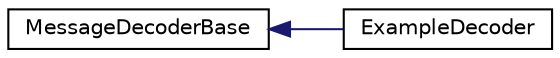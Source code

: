 digraph "Graphical Class Hierarchy"
{
 // LATEX_PDF_SIZE
  edge [fontname="Helvetica",fontsize="10",labelfontname="Helvetica",labelfontsize="10"];
  node [fontname="Helvetica",fontsize="10",shape=record];
  rankdir="LR";
  Node0 [label="MessageDecoderBase",height=0.2,width=0.4,color="black", fillcolor="white", style="filled",URL="$classMessageDecoderBase.html",tooltip="This decodes a specific message type. Once the message is decoded, this class will then execute all n..."];
  Node0 -> Node1 [dir="back",color="midnightblue",fontsize="10",style="solid",fontname="Helvetica"];
  Node1 [label="ExampleDecoder",height=0.2,width=0.4,color="black", fillcolor="white", style="filled",URL="$classExampleDecoder.html",tooltip=" "];
}

